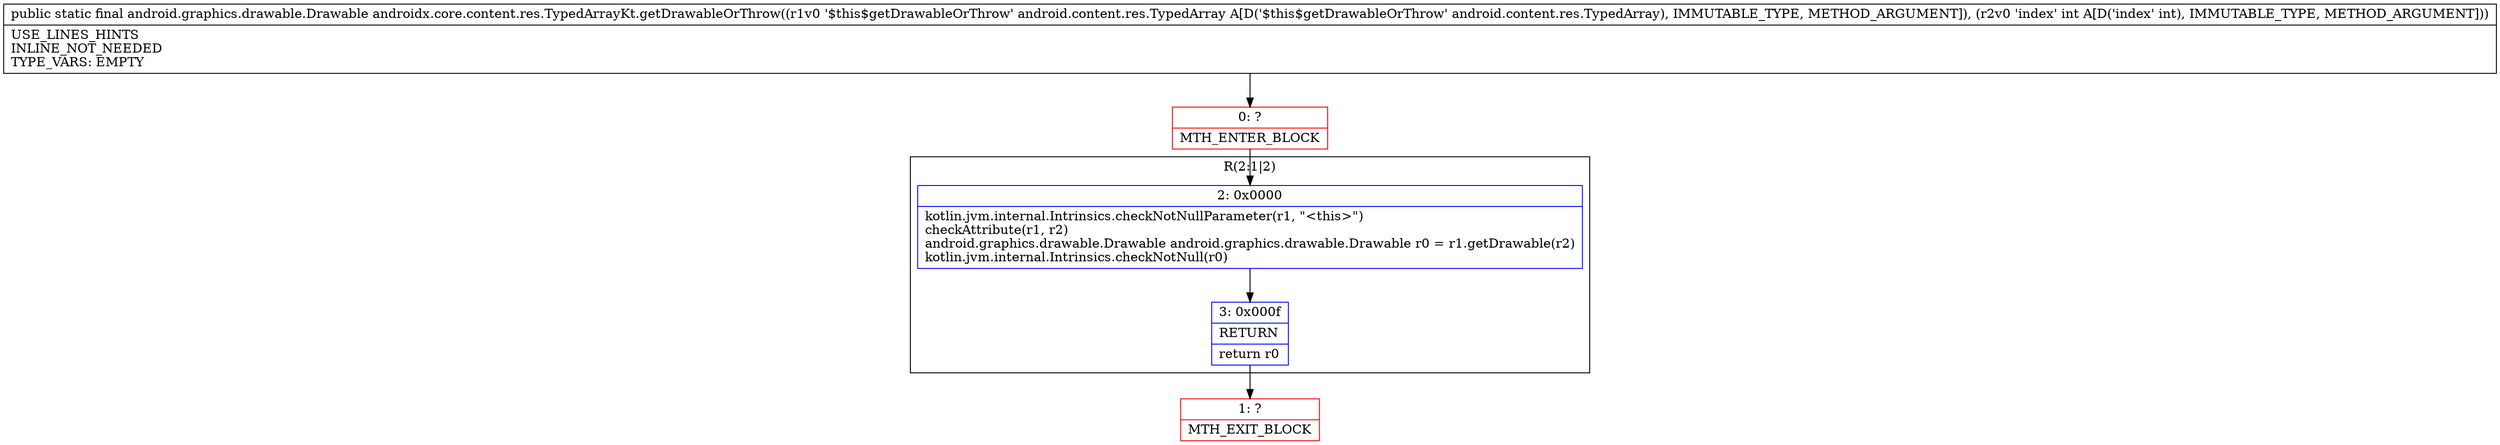 digraph "CFG forandroidx.core.content.res.TypedArrayKt.getDrawableOrThrow(Landroid\/content\/res\/TypedArray;I)Landroid\/graphics\/drawable\/Drawable;" {
subgraph cluster_Region_1237716249 {
label = "R(2:1|2)";
node [shape=record,color=blue];
Node_2 [shape=record,label="{2\:\ 0x0000|kotlin.jvm.internal.Intrinsics.checkNotNullParameter(r1, \"\<this\>\")\lcheckAttribute(r1, r2)\landroid.graphics.drawable.Drawable android.graphics.drawable.Drawable r0 = r1.getDrawable(r2)\lkotlin.jvm.internal.Intrinsics.checkNotNull(r0)\l}"];
Node_3 [shape=record,label="{3\:\ 0x000f|RETURN\l|return r0\l}"];
}
Node_0 [shape=record,color=red,label="{0\:\ ?|MTH_ENTER_BLOCK\l}"];
Node_1 [shape=record,color=red,label="{1\:\ ?|MTH_EXIT_BLOCK\l}"];
MethodNode[shape=record,label="{public static final android.graphics.drawable.Drawable androidx.core.content.res.TypedArrayKt.getDrawableOrThrow((r1v0 '$this$getDrawableOrThrow' android.content.res.TypedArray A[D('$this$getDrawableOrThrow' android.content.res.TypedArray), IMMUTABLE_TYPE, METHOD_ARGUMENT]), (r2v0 'index' int A[D('index' int), IMMUTABLE_TYPE, METHOD_ARGUMENT]))  | USE_LINES_HINTS\lINLINE_NOT_NEEDED\lTYPE_VARS: EMPTY\l}"];
MethodNode -> Node_0;Node_2 -> Node_3;
Node_3 -> Node_1;
Node_0 -> Node_2;
}

